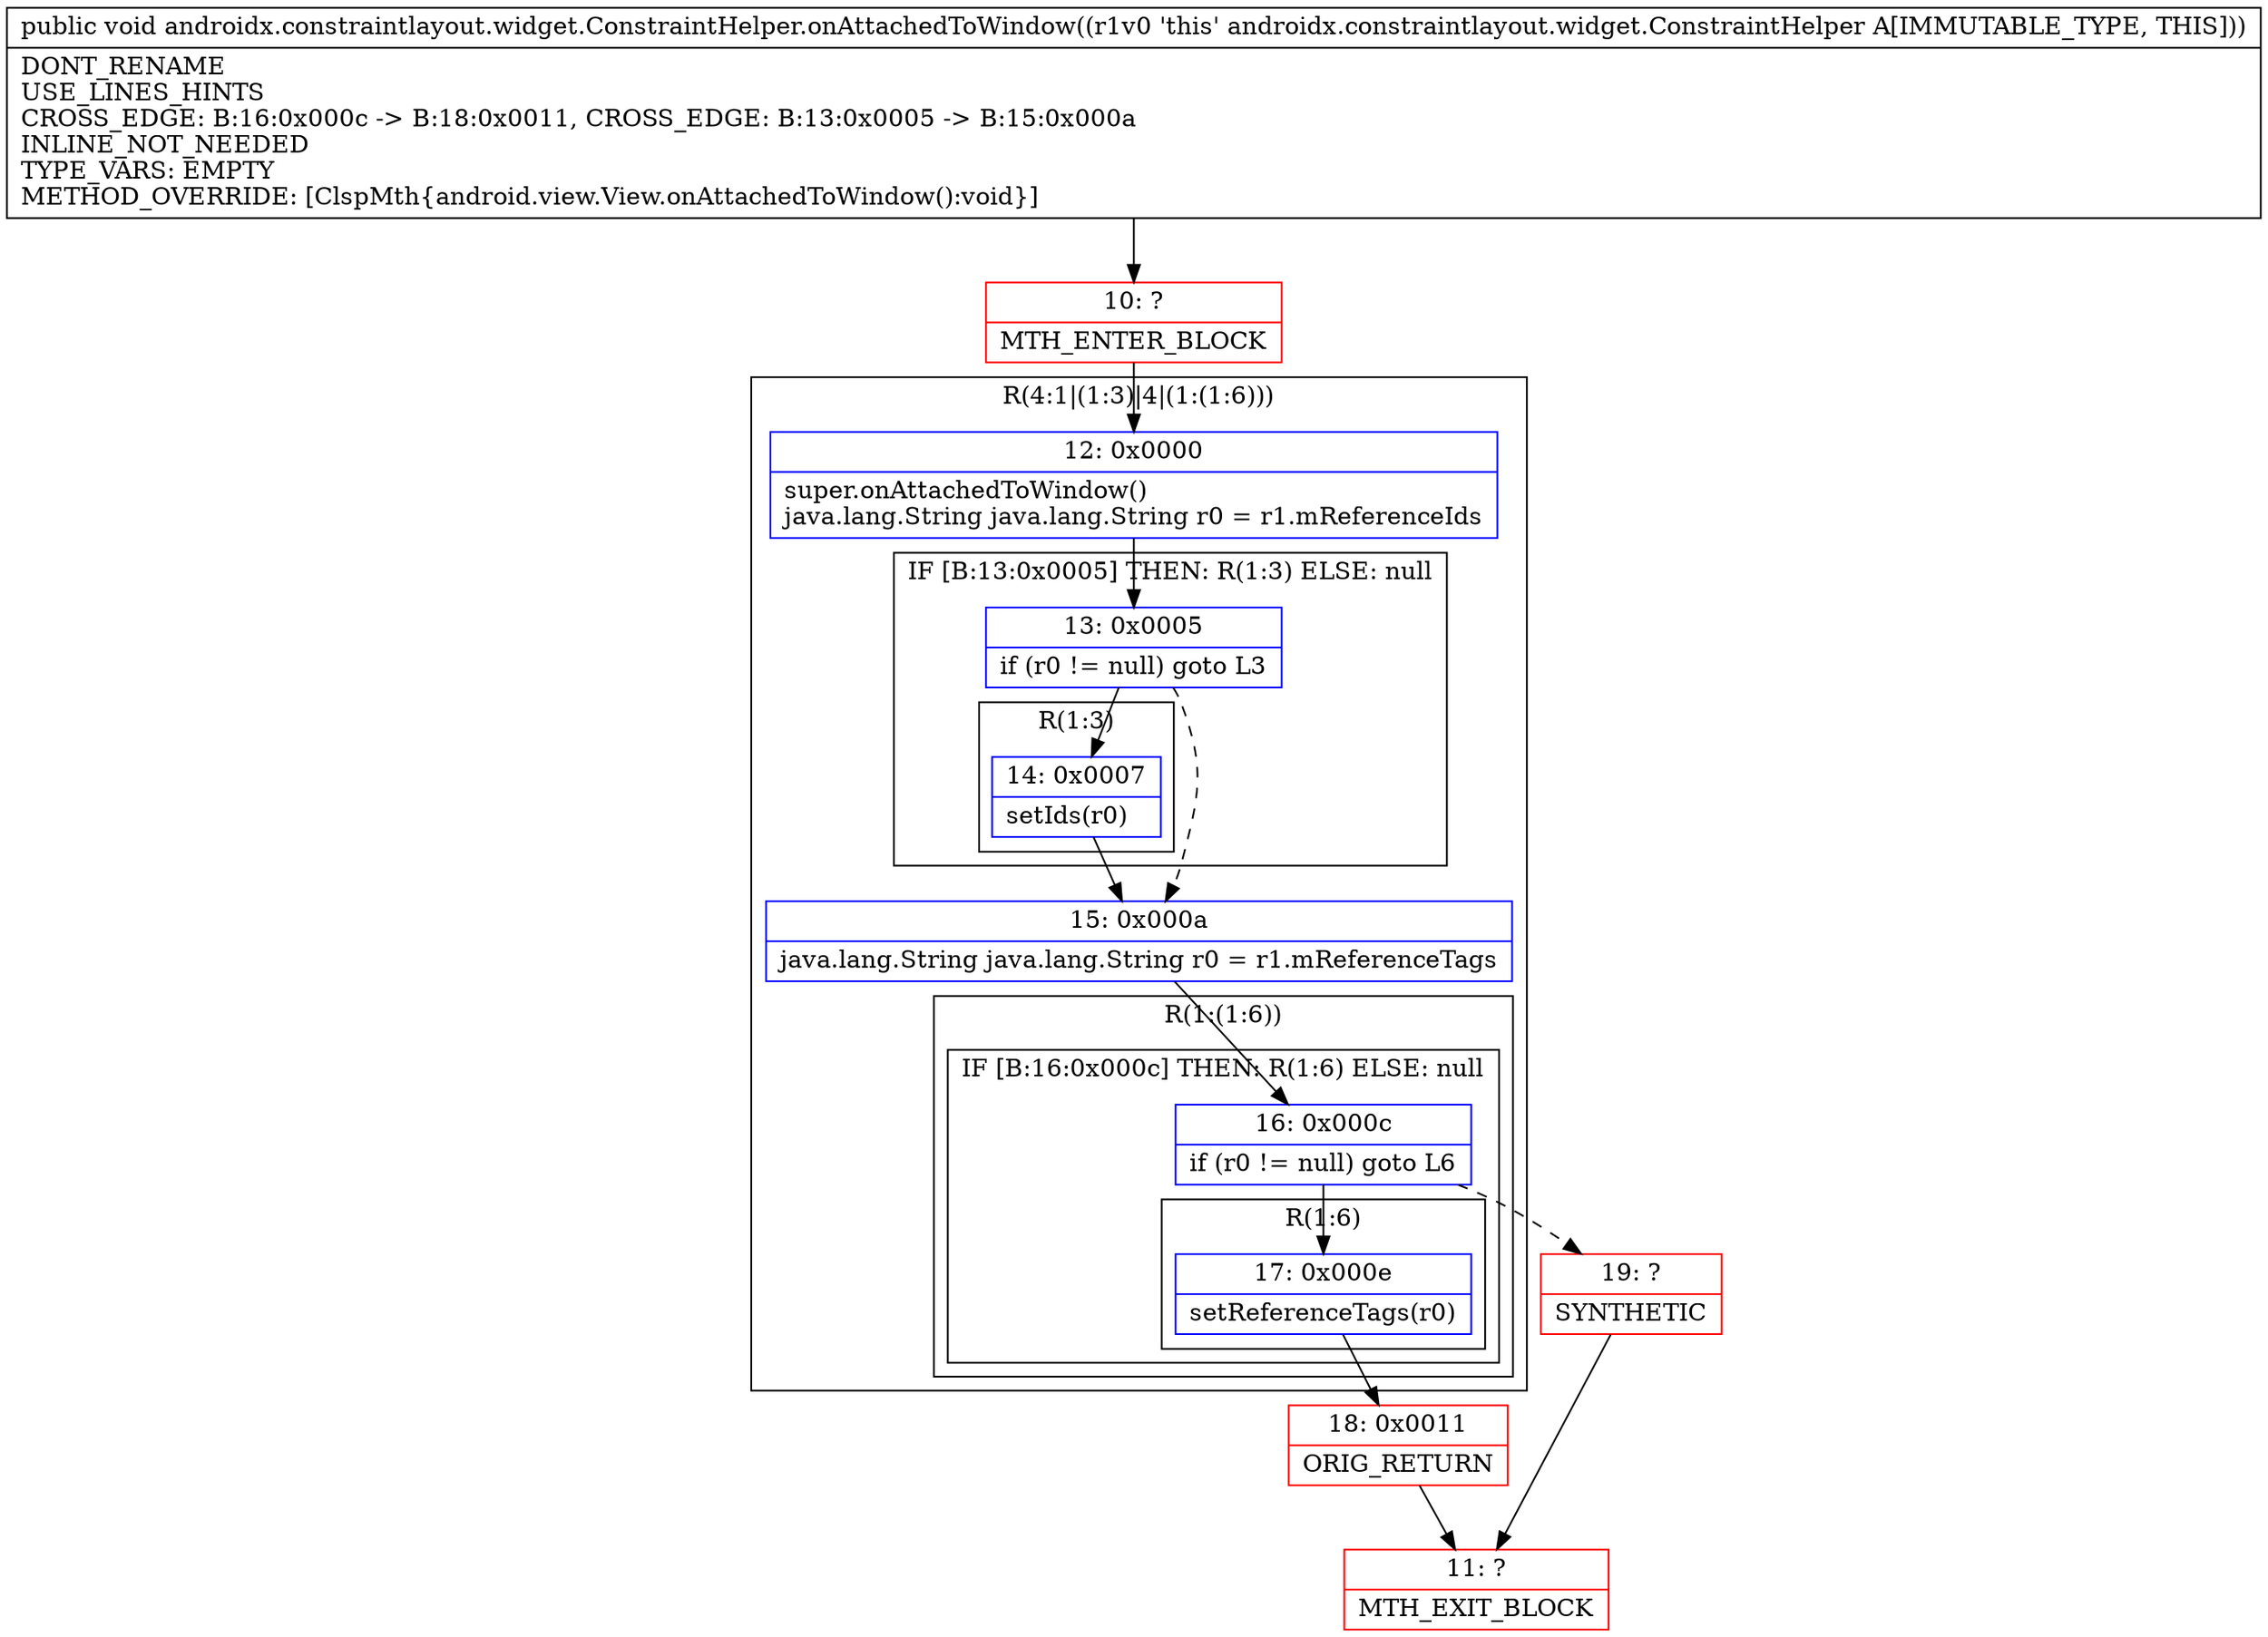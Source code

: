 digraph "CFG forandroidx.constraintlayout.widget.ConstraintHelper.onAttachedToWindow()V" {
subgraph cluster_Region_398996279 {
label = "R(4:1|(1:3)|4|(1:(1:6)))";
node [shape=record,color=blue];
Node_12 [shape=record,label="{12\:\ 0x0000|super.onAttachedToWindow()\ljava.lang.String java.lang.String r0 = r1.mReferenceIds\l}"];
subgraph cluster_IfRegion_315544116 {
label = "IF [B:13:0x0005] THEN: R(1:3) ELSE: null";
node [shape=record,color=blue];
Node_13 [shape=record,label="{13\:\ 0x0005|if (r0 != null) goto L3\l}"];
subgraph cluster_Region_1191975670 {
label = "R(1:3)";
node [shape=record,color=blue];
Node_14 [shape=record,label="{14\:\ 0x0007|setIds(r0)\l}"];
}
}
Node_15 [shape=record,label="{15\:\ 0x000a|java.lang.String java.lang.String r0 = r1.mReferenceTags\l}"];
subgraph cluster_Region_582577870 {
label = "R(1:(1:6))";
node [shape=record,color=blue];
subgraph cluster_IfRegion_1221469656 {
label = "IF [B:16:0x000c] THEN: R(1:6) ELSE: null";
node [shape=record,color=blue];
Node_16 [shape=record,label="{16\:\ 0x000c|if (r0 != null) goto L6\l}"];
subgraph cluster_Region_516548221 {
label = "R(1:6)";
node [shape=record,color=blue];
Node_17 [shape=record,label="{17\:\ 0x000e|setReferenceTags(r0)\l}"];
}
}
}
}
Node_10 [shape=record,color=red,label="{10\:\ ?|MTH_ENTER_BLOCK\l}"];
Node_18 [shape=record,color=red,label="{18\:\ 0x0011|ORIG_RETURN\l}"];
Node_11 [shape=record,color=red,label="{11\:\ ?|MTH_EXIT_BLOCK\l}"];
Node_19 [shape=record,color=red,label="{19\:\ ?|SYNTHETIC\l}"];
MethodNode[shape=record,label="{public void androidx.constraintlayout.widget.ConstraintHelper.onAttachedToWindow((r1v0 'this' androidx.constraintlayout.widget.ConstraintHelper A[IMMUTABLE_TYPE, THIS]))  | DONT_RENAME\lUSE_LINES_HINTS\lCROSS_EDGE: B:16:0x000c \-\> B:18:0x0011, CROSS_EDGE: B:13:0x0005 \-\> B:15:0x000a\lINLINE_NOT_NEEDED\lTYPE_VARS: EMPTY\lMETHOD_OVERRIDE: [ClspMth\{android.view.View.onAttachedToWindow():void\}]\l}"];
MethodNode -> Node_10;Node_12 -> Node_13;
Node_13 -> Node_14;
Node_13 -> Node_15[style=dashed];
Node_14 -> Node_15;
Node_15 -> Node_16;
Node_16 -> Node_17;
Node_16 -> Node_19[style=dashed];
Node_17 -> Node_18;
Node_10 -> Node_12;
Node_18 -> Node_11;
Node_19 -> Node_11;
}

